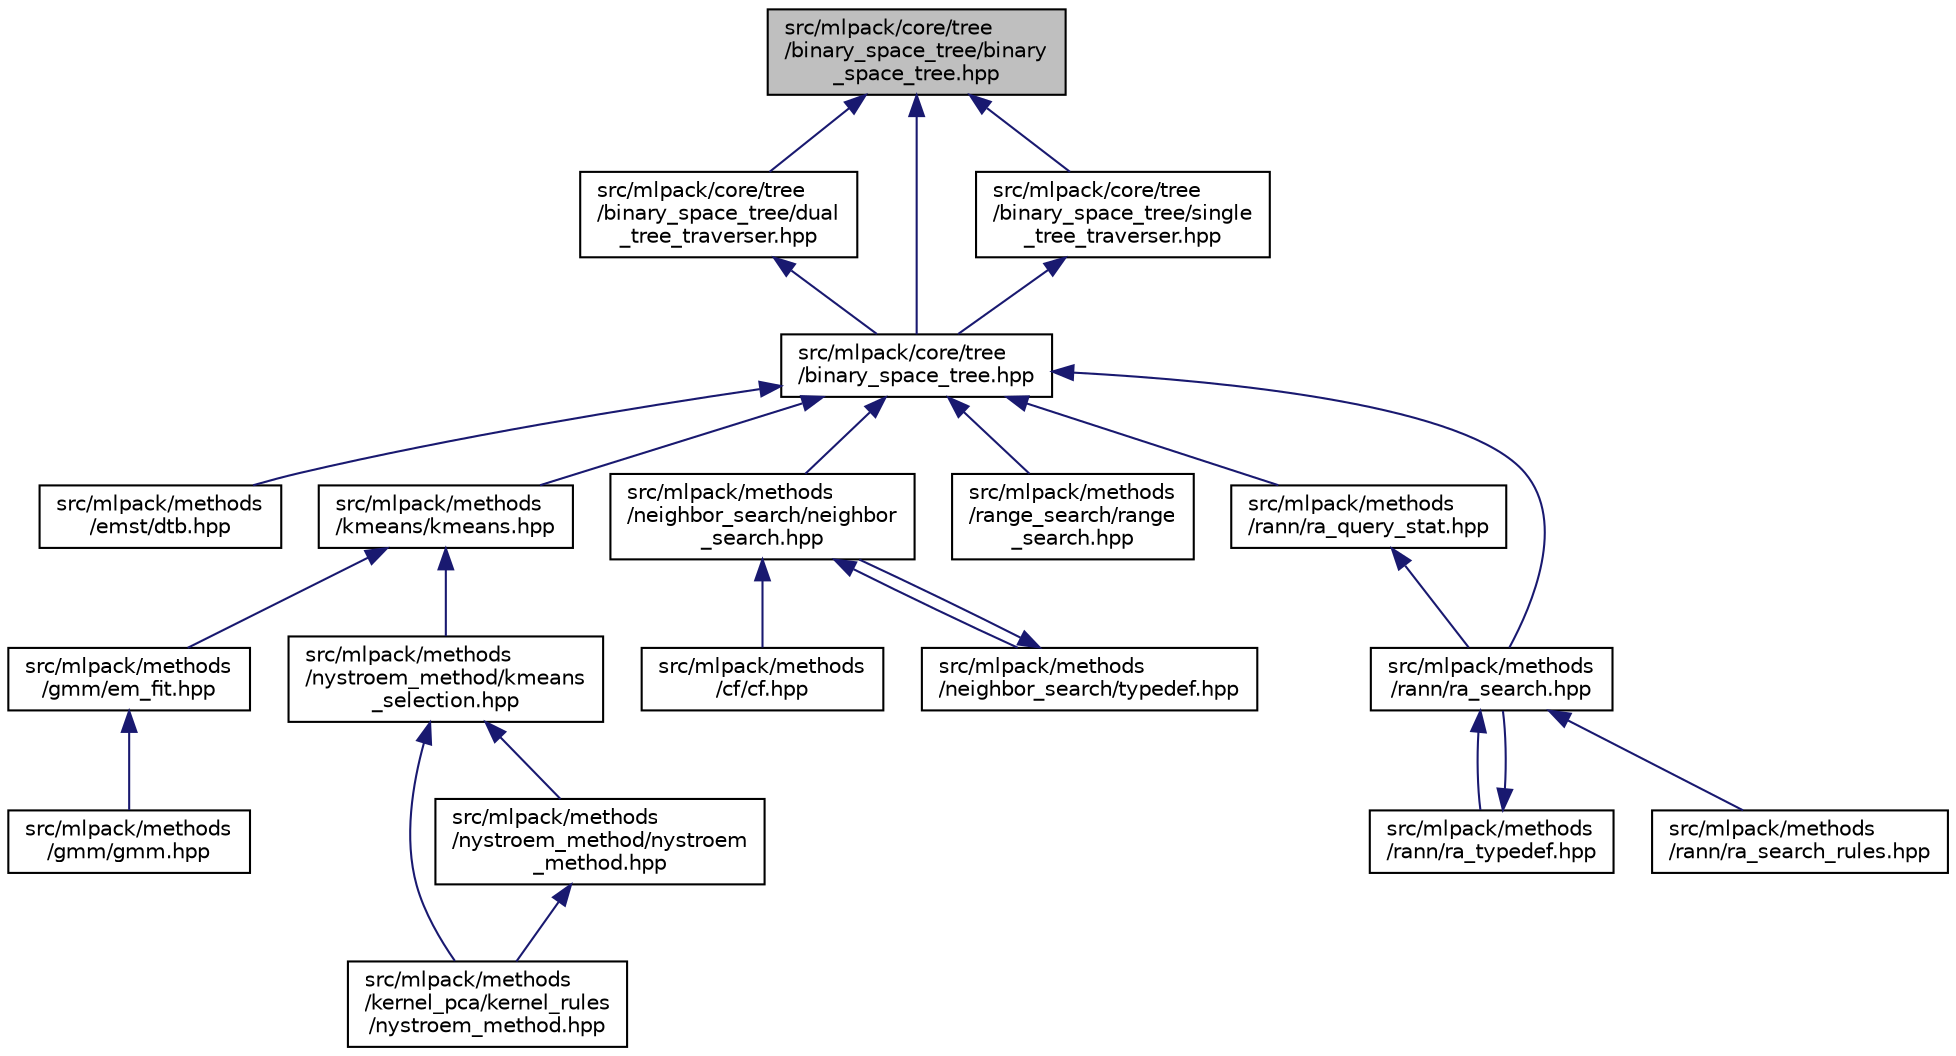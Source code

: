 digraph "src/mlpack/core/tree/binary_space_tree/binary_space_tree.hpp"
{
  edge [fontname="Helvetica",fontsize="10",labelfontname="Helvetica",labelfontsize="10"];
  node [fontname="Helvetica",fontsize="10",shape=record];
  Node1 [label="src/mlpack/core/tree\l/binary_space_tree/binary\l_space_tree.hpp",height=0.2,width=0.4,color="black", fillcolor="grey75", style="filled" fontcolor="black"];
  Node1 -> Node2 [dir="back",color="midnightblue",fontsize="10",style="solid"];
  Node2 [label="src/mlpack/core/tree\l/binary_space_tree/dual\l_tree_traverser.hpp",height=0.2,width=0.4,color="black", fillcolor="white", style="filled",URL="$binary__space__tree_2dual__tree__traverser_8hpp.html"];
  Node2 -> Node3 [dir="back",color="midnightblue",fontsize="10",style="solid"];
  Node3 [label="src/mlpack/core/tree\l/binary_space_tree.hpp",height=0.2,width=0.4,color="black", fillcolor="white", style="filled",URL="$binary__space__tree_8hpp.html"];
  Node3 -> Node4 [dir="back",color="midnightblue",fontsize="10",style="solid"];
  Node4 [label="src/mlpack/methods\l/emst/dtb.hpp",height=0.2,width=0.4,color="black", fillcolor="white", style="filled",URL="$dtb_8hpp.html"];
  Node3 -> Node5 [dir="back",color="midnightblue",fontsize="10",style="solid"];
  Node5 [label="src/mlpack/methods\l/kmeans/kmeans.hpp",height=0.2,width=0.4,color="black", fillcolor="white", style="filled",URL="$kmeans_8hpp.html"];
  Node5 -> Node6 [dir="back",color="midnightblue",fontsize="10",style="solid"];
  Node6 [label="src/mlpack/methods\l/gmm/em_fit.hpp",height=0.2,width=0.4,color="black", fillcolor="white", style="filled",URL="$em__fit_8hpp.html"];
  Node6 -> Node7 [dir="back",color="midnightblue",fontsize="10",style="solid"];
  Node7 [label="src/mlpack/methods\l/gmm/gmm.hpp",height=0.2,width=0.4,color="black", fillcolor="white", style="filled",URL="$gmm_8hpp.html"];
  Node5 -> Node8 [dir="back",color="midnightblue",fontsize="10",style="solid"];
  Node8 [label="src/mlpack/methods\l/nystroem_method/kmeans\l_selection.hpp",height=0.2,width=0.4,color="black", fillcolor="white", style="filled",URL="$kmeans__selection_8hpp.html"];
  Node8 -> Node9 [dir="back",color="midnightblue",fontsize="10",style="solid"];
  Node9 [label="src/mlpack/methods\l/kernel_pca/kernel_rules\l/nystroem_method.hpp",height=0.2,width=0.4,color="black", fillcolor="white", style="filled",URL="$kernel__pca_2kernel__rules_2nystroem__method_8hpp.html"];
  Node8 -> Node10 [dir="back",color="midnightblue",fontsize="10",style="solid"];
  Node10 [label="src/mlpack/methods\l/nystroem_method/nystroem\l_method.hpp",height=0.2,width=0.4,color="black", fillcolor="white", style="filled",URL="$nystroem__method_2nystroem__method_8hpp.html"];
  Node10 -> Node9 [dir="back",color="midnightblue",fontsize="10",style="solid"];
  Node3 -> Node11 [dir="back",color="midnightblue",fontsize="10",style="solid"];
  Node11 [label="src/mlpack/methods\l/neighbor_search/neighbor\l_search.hpp",height=0.2,width=0.4,color="black", fillcolor="white", style="filled",URL="$neighbor__search_8hpp.html"];
  Node11 -> Node12 [dir="back",color="midnightblue",fontsize="10",style="solid"];
  Node12 [label="src/mlpack/methods\l/cf/cf.hpp",height=0.2,width=0.4,color="black", fillcolor="white", style="filled",URL="$cf_8hpp.html"];
  Node11 -> Node13 [dir="back",color="midnightblue",fontsize="10",style="solid"];
  Node13 [label="src/mlpack/methods\l/neighbor_search/typedef.hpp",height=0.2,width=0.4,color="black", fillcolor="white", style="filled",URL="$typedef_8hpp.html"];
  Node13 -> Node11 [dir="back",color="midnightblue",fontsize="10",style="solid"];
  Node3 -> Node14 [dir="back",color="midnightblue",fontsize="10",style="solid"];
  Node14 [label="src/mlpack/methods\l/range_search/range\l_search.hpp",height=0.2,width=0.4,color="black", fillcolor="white", style="filled",URL="$range__search_8hpp.html"];
  Node3 -> Node15 [dir="back",color="midnightblue",fontsize="10",style="solid"];
  Node15 [label="src/mlpack/methods\l/rann/ra_query_stat.hpp",height=0.2,width=0.4,color="black", fillcolor="white", style="filled",URL="$ra__query__stat_8hpp.html"];
  Node15 -> Node16 [dir="back",color="midnightblue",fontsize="10",style="solid"];
  Node16 [label="src/mlpack/methods\l/rann/ra_search.hpp",height=0.2,width=0.4,color="black", fillcolor="white", style="filled",URL="$ra__search_8hpp.html"];
  Node16 -> Node17 [dir="back",color="midnightblue",fontsize="10",style="solid"];
  Node17 [label="src/mlpack/methods\l/rann/ra_typedef.hpp",height=0.2,width=0.4,color="black", fillcolor="white", style="filled",URL="$ra__typedef_8hpp.html"];
  Node17 -> Node16 [dir="back",color="midnightblue",fontsize="10",style="solid"];
  Node16 -> Node18 [dir="back",color="midnightblue",fontsize="10",style="solid"];
  Node18 [label="src/mlpack/methods\l/rann/ra_search_rules.hpp",height=0.2,width=0.4,color="black", fillcolor="white", style="filled",URL="$ra__search__rules_8hpp.html"];
  Node3 -> Node16 [dir="back",color="midnightblue",fontsize="10",style="solid"];
  Node1 -> Node19 [dir="back",color="midnightblue",fontsize="10",style="solid"];
  Node19 [label="src/mlpack/core/tree\l/binary_space_tree/single\l_tree_traverser.hpp",height=0.2,width=0.4,color="black", fillcolor="white", style="filled",URL="$binary__space__tree_2single__tree__traverser_8hpp.html"];
  Node19 -> Node3 [dir="back",color="midnightblue",fontsize="10",style="solid"];
  Node1 -> Node3 [dir="back",color="midnightblue",fontsize="10",style="solid"];
}
